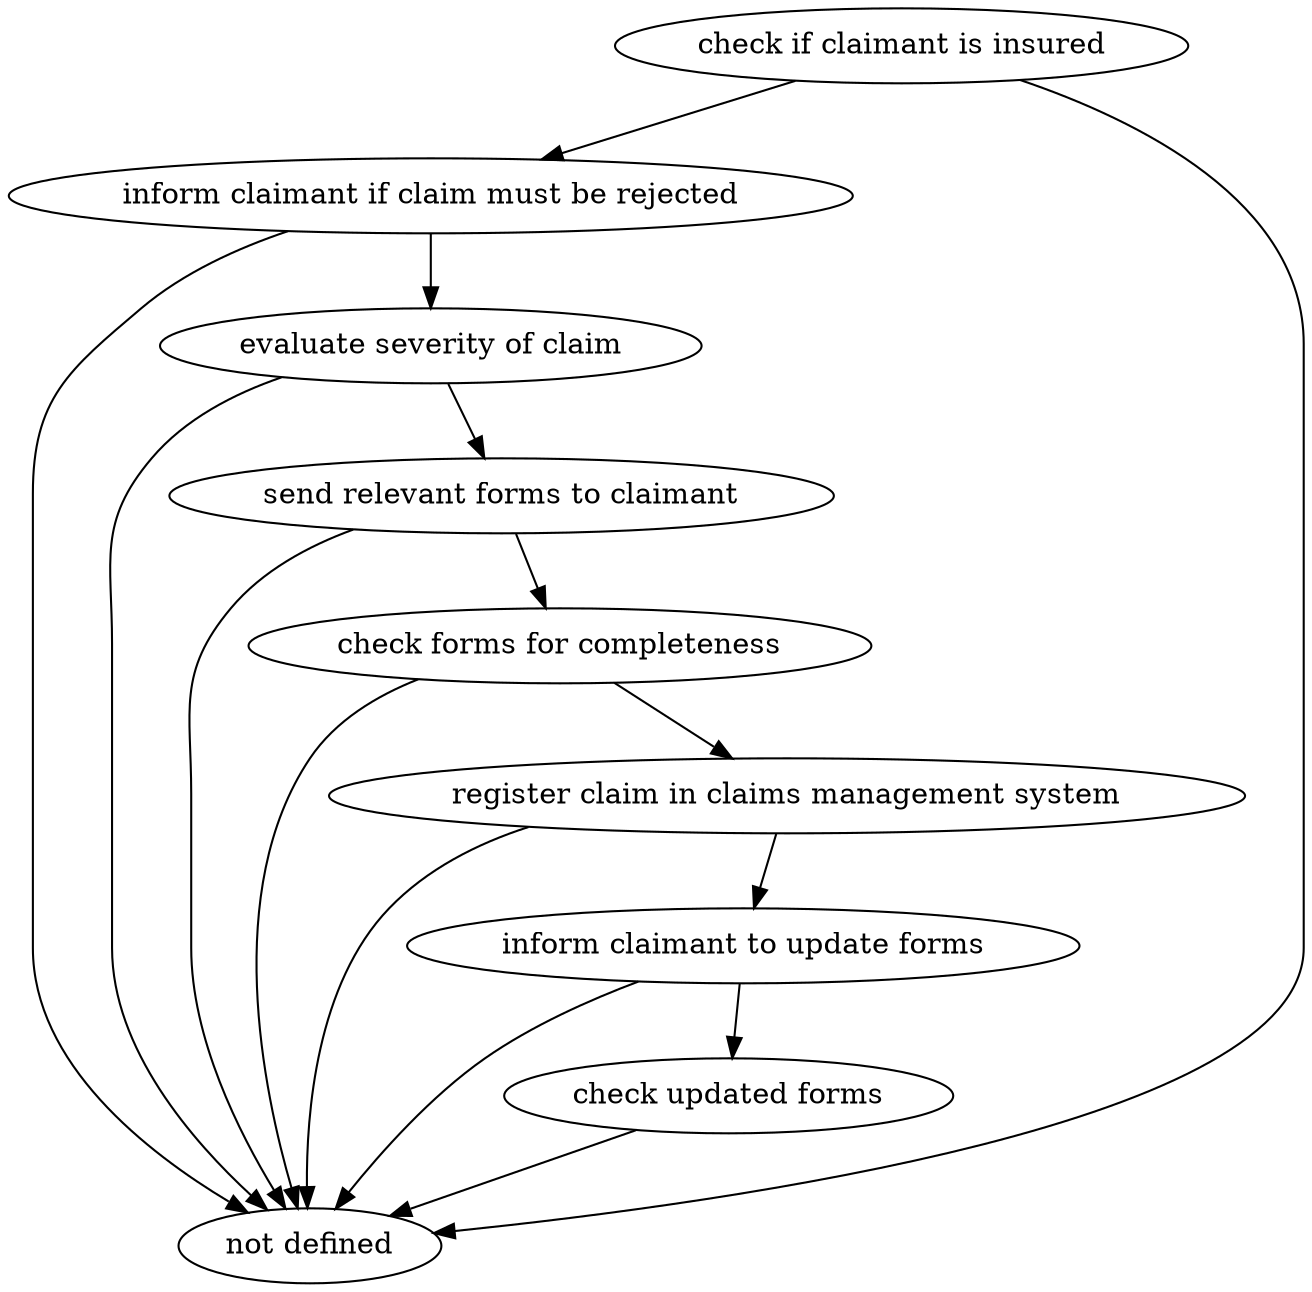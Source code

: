 strict digraph "doc-3.6" {
	graph [name="doc-3.6"];
	"check if claimant is insured"	[attrs="{'type': 'Activity', 'label': 'check if claimant is insured'}"];
	"inform claimant if claim must be rejected"	[attrs="{'type': 'Activity', 'label': 'inform claimant if claim must be rejected'}"];
	"check if claimant is insured" -> "inform claimant if claim must be rejected"	[attrs="{'type': 'flow', 'label': 'flow'}"];
	"not defined"	[attrs="{'type': 'Actor', 'label': 'not defined'}"];
	"check if claimant is insured" -> "not defined"	[attrs="{'type': 'actor performer', 'label': 'actor performer'}"];
	"evaluate severity of claim"	[attrs="{'type': 'Activity', 'label': 'evaluate severity of claim'}"];
	"inform claimant if claim must be rejected" -> "evaluate severity of claim"	[attrs="{'type': 'flow', 'label': 'flow'}"];
	"inform claimant if claim must be rejected" -> "not defined"	[attrs="{'type': 'actor performer', 'label': 'actor performer'}"];
	"send relevant forms to claimant"	[attrs="{'type': 'Activity', 'label': 'send relevant forms to claimant'}"];
	"evaluate severity of claim" -> "send relevant forms to claimant"	[attrs="{'type': 'flow', 'label': 'flow'}"];
	"evaluate severity of claim" -> "not defined"	[attrs="{'type': 'actor performer', 'label': 'actor performer'}"];
	"check forms for completeness"	[attrs="{'type': 'Activity', 'label': 'check forms for completeness'}"];
	"send relevant forms to claimant" -> "check forms for completeness"	[attrs="{'type': 'flow', 'label': 'flow'}"];
	"send relevant forms to claimant" -> "not defined"	[attrs="{'type': 'actor performer', 'label': 'actor performer'}"];
	"register claim in claims management system"	[attrs="{'type': 'Activity', 'label': 'register claim in claims management system'}"];
	"check forms for completeness" -> "register claim in claims management system"	[attrs="{'type': 'flow', 'label': 'flow'}"];
	"check forms for completeness" -> "not defined"	[attrs="{'type': 'actor performer', 'label': 'actor performer'}"];
	"inform claimant to update forms"	[attrs="{'type': 'Activity', 'label': 'inform claimant to update forms'}"];
	"register claim in claims management system" -> "inform claimant to update forms"	[attrs="{'type': 'flow', 'label': 'flow'}"];
	"register claim in claims management system" -> "not defined"	[attrs="{'type': 'actor performer', 'label': 'actor performer'}"];
	"check updated forms"	[attrs="{'type': 'Activity', 'label': 'check updated forms'}"];
	"inform claimant to update forms" -> "check updated forms"	[attrs="{'type': 'flow', 'label': 'flow'}"];
	"inform claimant to update forms" -> "not defined"	[attrs="{'type': 'actor performer', 'label': 'actor performer'}"];
	"check updated forms" -> "not defined"	[attrs="{'type': 'actor performer', 'label': 'actor performer'}"];
}
